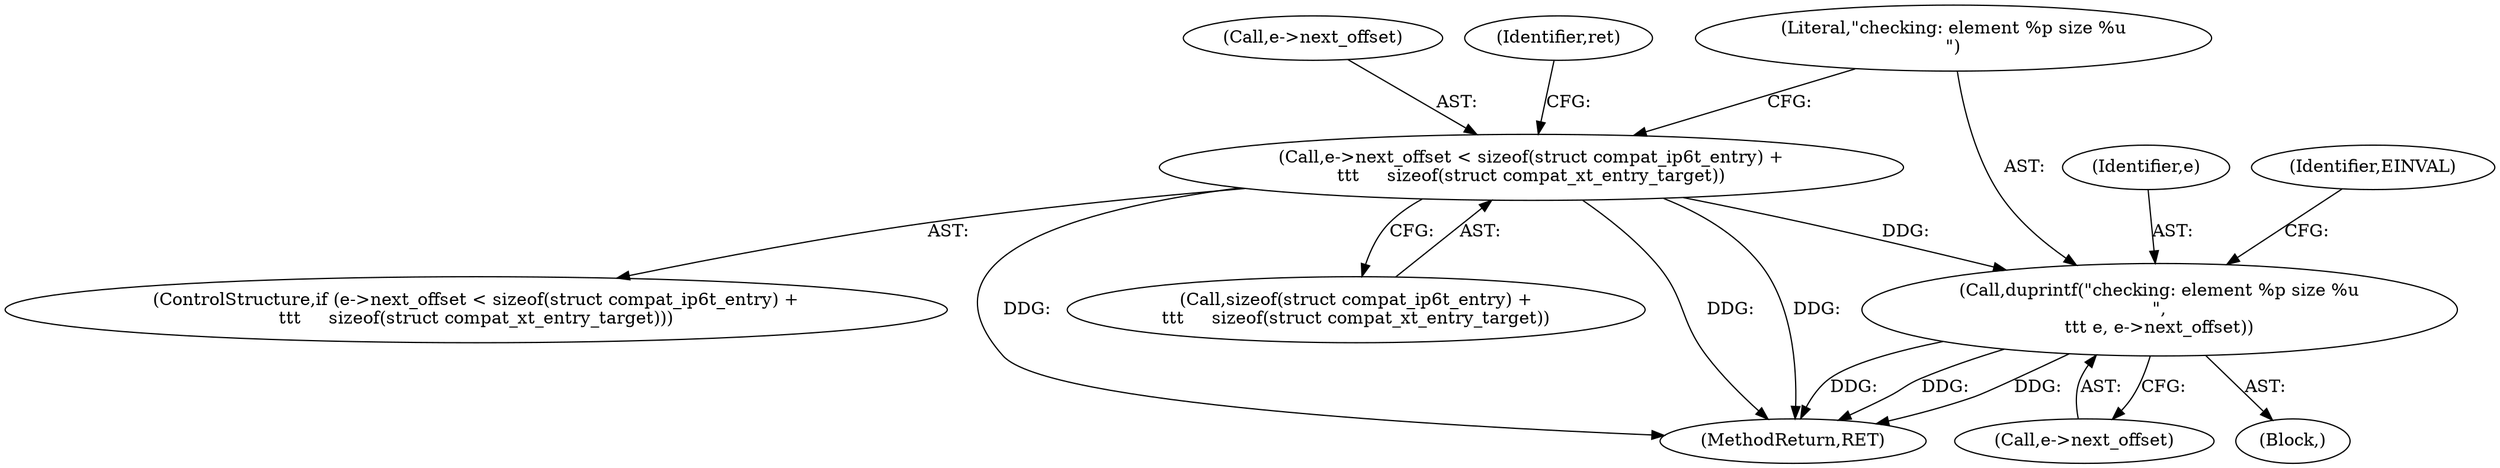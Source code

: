 digraph "0_linux_6e94e0cfb0887e4013b3b930fa6ab1fe6bb6ba91_3@API" {
"1000133" [label="(Call,e->next_offset < sizeof(struct compat_ip6t_entry) +\n\t\t\t     sizeof(struct compat_xt_entry_target))"];
"1000143" [label="(Call,duprintf(\"checking: element %p size %u\n\",\n\t\t\t e, e->next_offset))"];
"1000144" [label="(Literal,\"checking: element %p size %u\n\")"];
"1000362" [label="(MethodReturn,RET)"];
"1000143" [label="(Call,duprintf(\"checking: element %p size %u\n\",\n\t\t\t e, e->next_offset))"];
"1000137" [label="(Call,sizeof(struct compat_ip6t_entry) +\n\t\t\t     sizeof(struct compat_xt_entry_target))"];
"1000133" [label="(Call,e->next_offset < sizeof(struct compat_ip6t_entry) +\n\t\t\t     sizeof(struct compat_xt_entry_target))"];
"1000134" [label="(Call,e->next_offset)"];
"1000145" [label="(Identifier,e)"];
"1000142" [label="(Block,)"];
"1000132" [label="(ControlStructure,if (e->next_offset < sizeof(struct compat_ip6t_entry) +\n\t\t\t     sizeof(struct compat_xt_entry_target)))"];
"1000153" [label="(Identifier,ret)"];
"1000151" [label="(Identifier,EINVAL)"];
"1000146" [label="(Call,e->next_offset)"];
"1000133" -> "1000132"  [label="AST: "];
"1000133" -> "1000137"  [label="CFG: "];
"1000134" -> "1000133"  [label="AST: "];
"1000137" -> "1000133"  [label="AST: "];
"1000144" -> "1000133"  [label="CFG: "];
"1000153" -> "1000133"  [label="CFG: "];
"1000133" -> "1000362"  [label="DDG: "];
"1000133" -> "1000362"  [label="DDG: "];
"1000133" -> "1000362"  [label="DDG: "];
"1000133" -> "1000143"  [label="DDG: "];
"1000143" -> "1000142"  [label="AST: "];
"1000143" -> "1000146"  [label="CFG: "];
"1000144" -> "1000143"  [label="AST: "];
"1000145" -> "1000143"  [label="AST: "];
"1000146" -> "1000143"  [label="AST: "];
"1000151" -> "1000143"  [label="CFG: "];
"1000143" -> "1000362"  [label="DDG: "];
"1000143" -> "1000362"  [label="DDG: "];
"1000143" -> "1000362"  [label="DDG: "];
}
